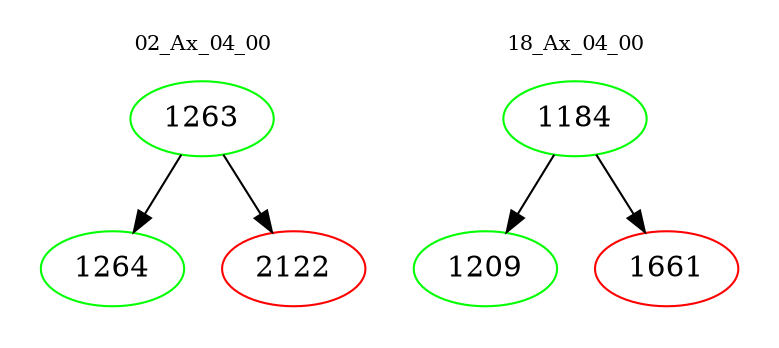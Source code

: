 digraph{
subgraph cluster_0 {
color = white
label = "02_Ax_04_00";
fontsize=10;
T0_1263 [label="1263", color="green"]
T0_1263 -> T0_1264 [color="black"]
T0_1264 [label="1264", color="green"]
T0_1263 -> T0_2122 [color="black"]
T0_2122 [label="2122", color="red"]
}
subgraph cluster_1 {
color = white
label = "18_Ax_04_00";
fontsize=10;
T1_1184 [label="1184", color="green"]
T1_1184 -> T1_1209 [color="black"]
T1_1209 [label="1209", color="green"]
T1_1184 -> T1_1661 [color="black"]
T1_1661 [label="1661", color="red"]
}
}
